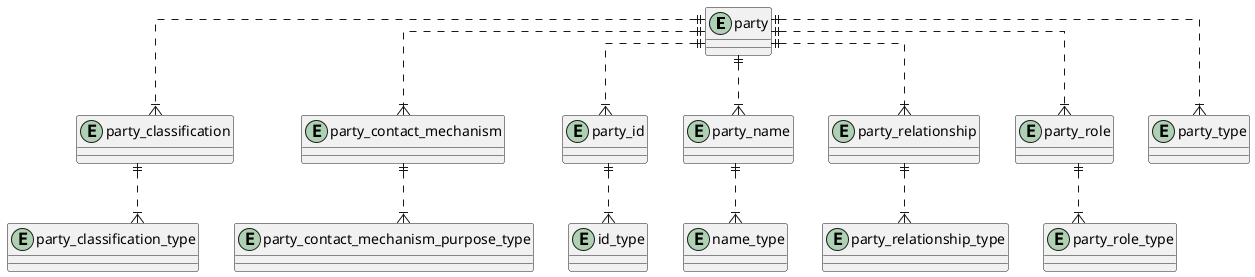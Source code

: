 @startuml
' hide the spot
' hide circle

' avoid problems with angled crows feet
skinparam linetype ortho

' Define only the entities used in this diagram
entity party {}
entity party_classification {}
entity party_contact_mechanism {}
entity party_id {}
entity party_name {}
entity party_relationship {}
entity party_role {}
entity party_type {}
entity party_classification_type {}
entity party_contact_mechanism_purpose_type {}
entity id_type {}
entity name_type {}
entity party_relationship_type {}
entity party_role_type {}

party ||..|{ party_classification
party ||..|{ party_contact_mechanism
party ||..|{ party_id
party ||..|{ party_name
party ||..|{ party_relationship
party ||..|{ party_role
party ||..|{ party_type


party_classification ||..|{ party_classification_type
party_contact_mechanism ||..|{ party_contact_mechanism_purpose_type
party_id ||..|{ id_type
party_name ||..|{ name_type
party_relationship ||..|{ party_relationship_type
party_role ||..|{ party_role_type


@enduml
